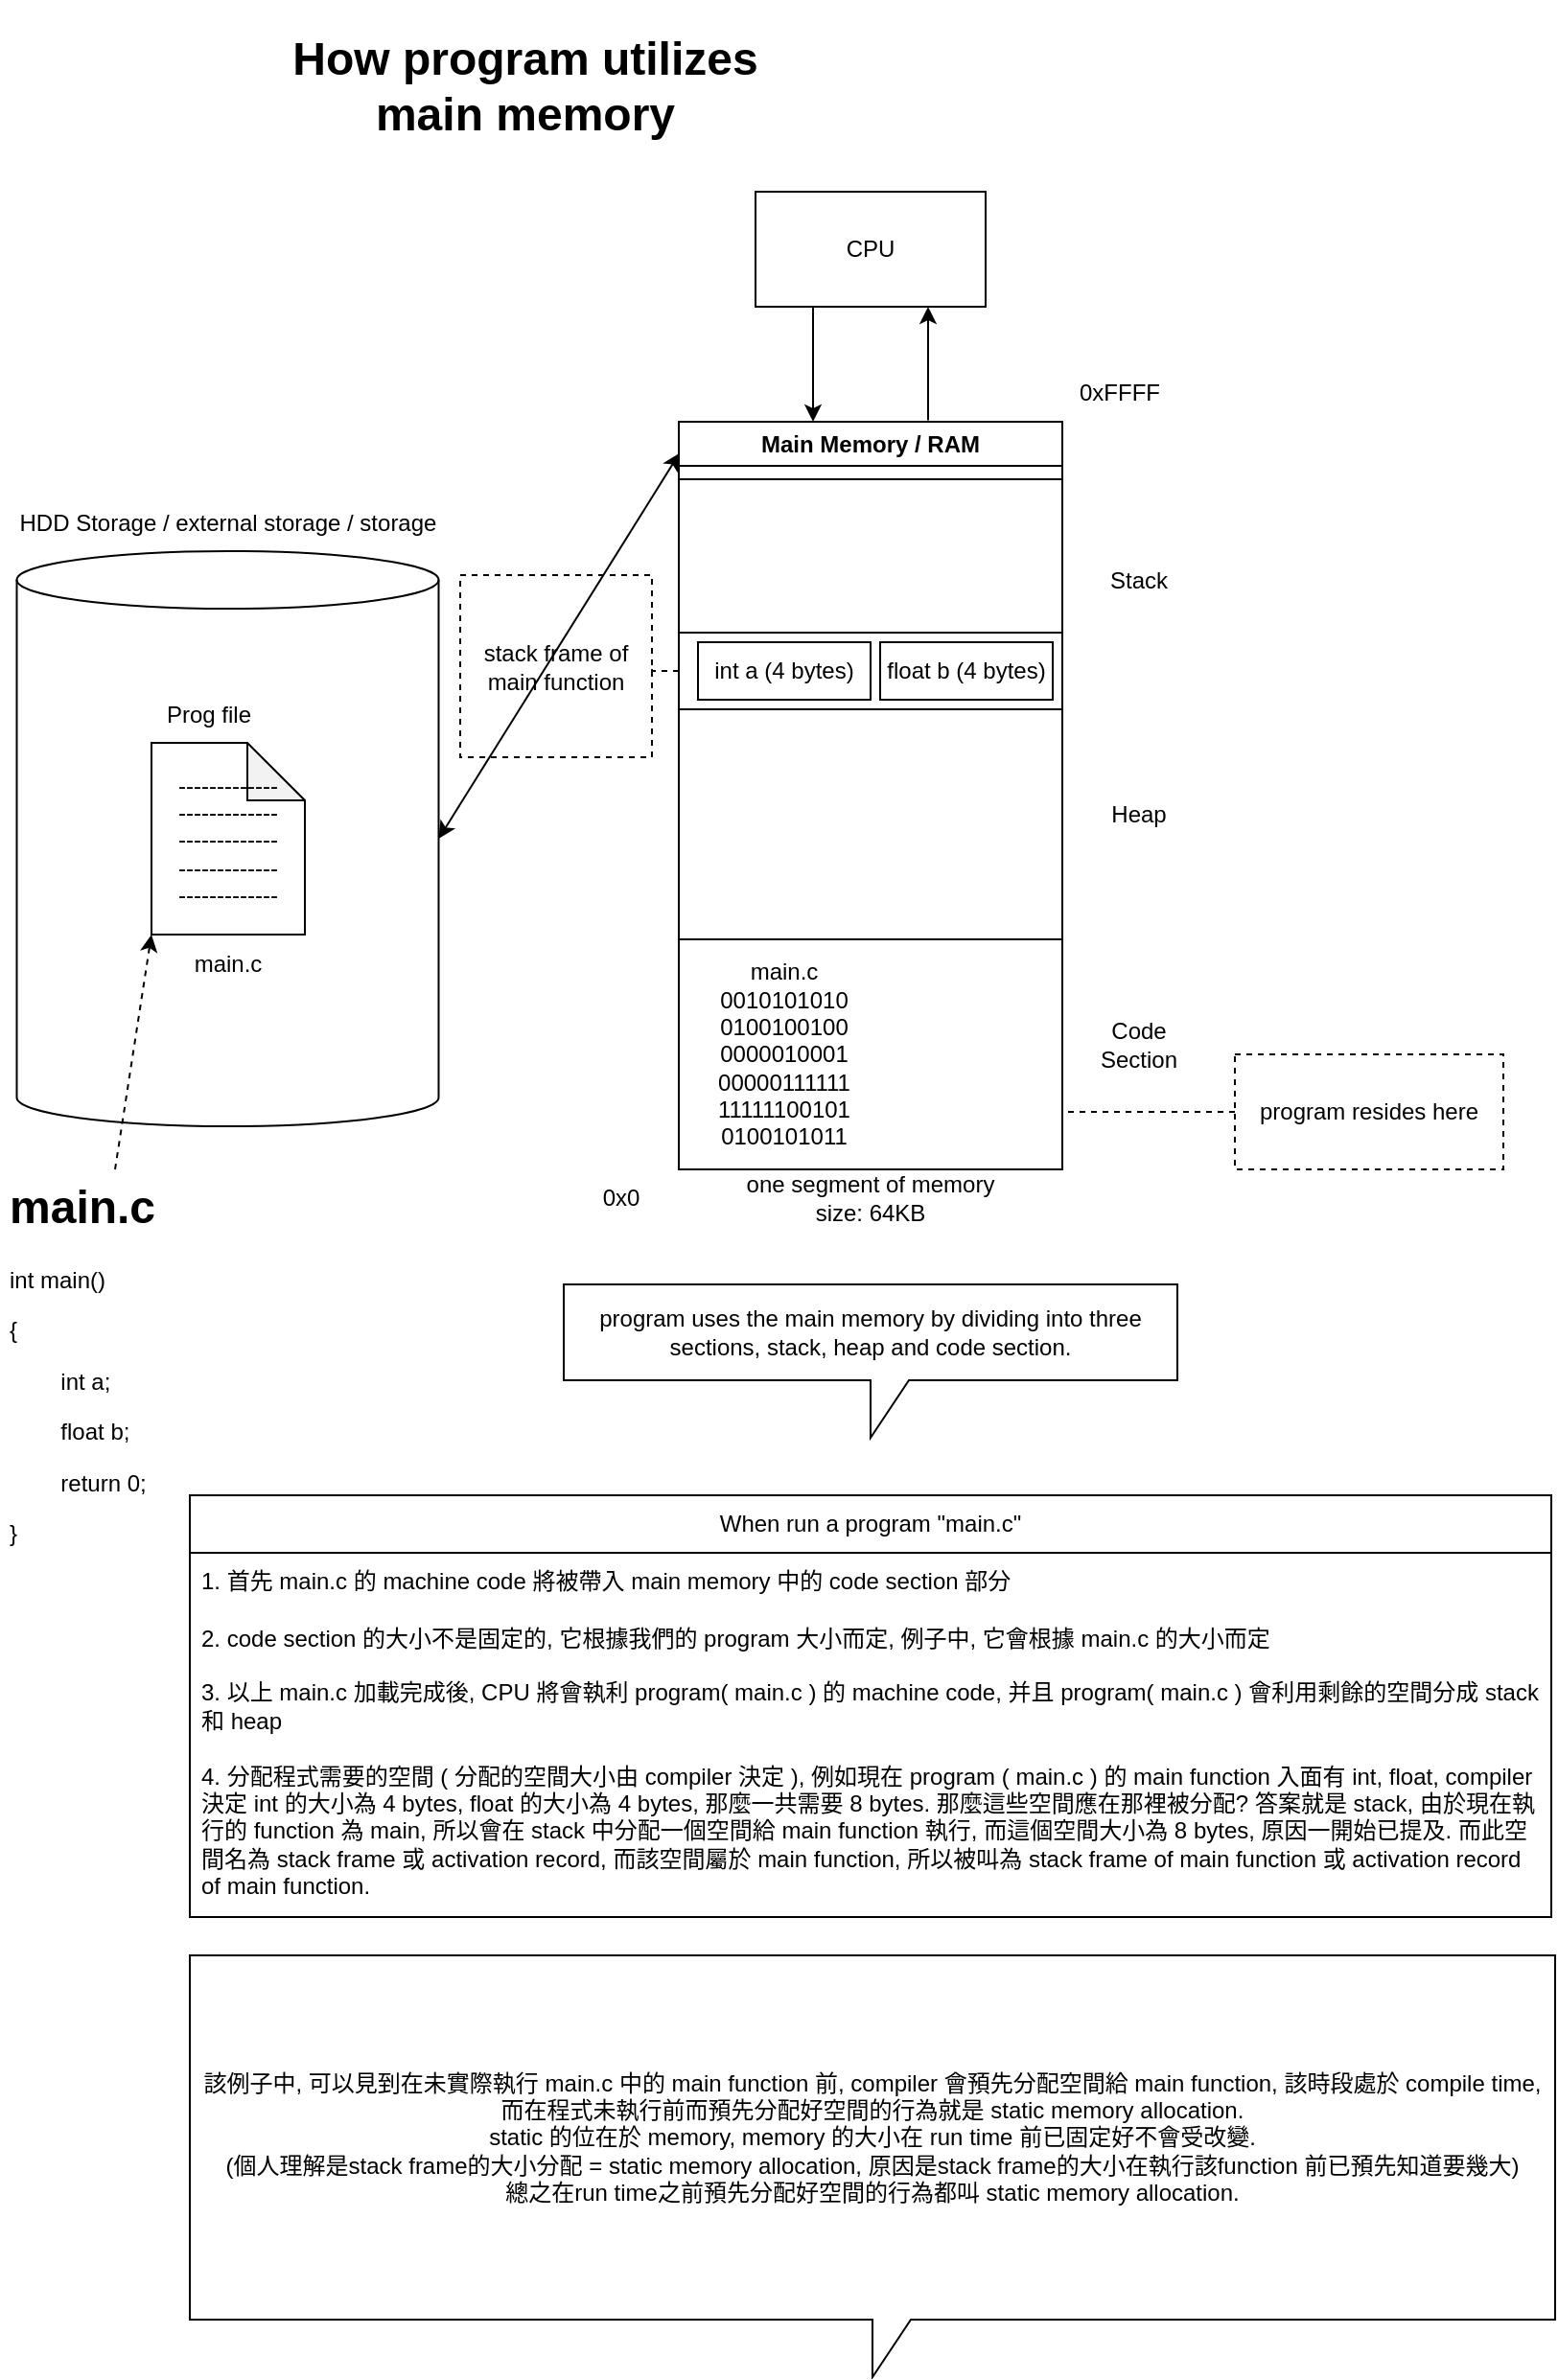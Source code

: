 <mxfile version="22.1.16" type="device">
  <diagram name="第1頁" id="xg8uBqYAGHwSVvU40WZl">
    <mxGraphModel dx="1434" dy="836" grid="1" gridSize="10" guides="1" tooltips="1" connect="1" arrows="1" fold="1" page="1" pageScale="1" pageWidth="827" pageHeight="1169" math="0" shadow="0">
      <root>
        <mxCell id="0" />
        <mxCell id="1" parent="0" />
        <mxCell id="AoKqgpjrjyZqulnbSBdS-49" value="stack frame of main function" style="whiteSpace=wrap;html=1;rounded=0;dashed=1;" parent="1" vertex="1">
          <mxGeometry x="249" y="370" width="100" height="95" as="geometry" />
        </mxCell>
        <mxCell id="N5UdSo8uXOLKc8-OnNho-1" value="Main Memory / RAM" style="swimlane;whiteSpace=wrap;html=1;" parent="1" vertex="1">
          <mxGeometry x="363" y="290" width="200" height="390" as="geometry" />
        </mxCell>
        <mxCell id="AoKqgpjrjyZqulnbSBdS-8" value="" style="rounded=0;whiteSpace=wrap;html=1;" parent="N5UdSo8uXOLKc8-OnNho-1" vertex="1">
          <mxGeometry y="150" width="200" height="120" as="geometry" />
        </mxCell>
        <mxCell id="AoKqgpjrjyZqulnbSBdS-9" value="" style="rounded=0;whiteSpace=wrap;html=1;container=1;" parent="N5UdSo8uXOLKc8-OnNho-1" vertex="1">
          <mxGeometry y="30" width="200" height="120" as="geometry">
            <mxRectangle y="30" width="50" height="40" as="alternateBounds" />
          </mxGeometry>
        </mxCell>
        <mxCell id="AoKqgpjrjyZqulnbSBdS-42" value="" style="whiteSpace=wrap;html=1;rounded=0;" parent="AoKqgpjrjyZqulnbSBdS-9" vertex="1">
          <mxGeometry y="80" width="200" height="40" as="geometry" />
        </mxCell>
        <mxCell id="AoKqgpjrjyZqulnbSBdS-43" value="int a (4 bytes)" style="rounded=0;whiteSpace=wrap;html=1;" parent="AoKqgpjrjyZqulnbSBdS-42" vertex="1">
          <mxGeometry x="10" y="5" width="90" height="30" as="geometry" />
        </mxCell>
        <mxCell id="AoKqgpjrjyZqulnbSBdS-44" value="float b (4 bytes)" style="rounded=0;whiteSpace=wrap;html=1;" parent="AoKqgpjrjyZqulnbSBdS-42" vertex="1">
          <mxGeometry x="105" y="5" width="90" height="30" as="geometry" />
        </mxCell>
        <mxCell id="AoKqgpjrjyZqulnbSBdS-10" value="" style="rounded=0;whiteSpace=wrap;html=1;container=1;" parent="N5UdSo8uXOLKc8-OnNho-1" vertex="1">
          <mxGeometry y="270" width="200" height="120" as="geometry">
            <mxRectangle y="270" width="50" height="40" as="alternateBounds" />
          </mxGeometry>
        </mxCell>
        <mxCell id="AoKqgpjrjyZqulnbSBdS-39" value="main.c&lt;br&gt;0010101010&lt;br&gt;0100100100&lt;br&gt;0000010001&lt;br&gt;00000111111&lt;br&gt;11111100101&lt;br&gt;0100101011" style="text;html=1;strokeColor=none;fillColor=none;align=center;verticalAlign=middle;whiteSpace=wrap;rounded=0;" parent="AoKqgpjrjyZqulnbSBdS-10" vertex="1">
          <mxGeometry x="20" y="5" width="70" height="110" as="geometry" />
        </mxCell>
        <mxCell id="N5UdSo8uXOLKc8-OnNho-2" value="CPU" style="rounded=0;whiteSpace=wrap;html=1;" parent="1" vertex="1">
          <mxGeometry x="403" y="170" width="120" height="60" as="geometry" />
        </mxCell>
        <mxCell id="N5UdSo8uXOLKc8-OnNho-3" style="edgeStyle=orthogonalEdgeStyle;rounded=0;orthogonalLoop=1;jettySize=auto;html=1;exitX=0.25;exitY=1;exitDx=0;exitDy=0;entryX=0.35;entryY=0;entryDx=0;entryDy=0;entryPerimeter=0;" parent="1" source="N5UdSo8uXOLKc8-OnNho-2" target="N5UdSo8uXOLKc8-OnNho-1" edge="1">
          <mxGeometry relative="1" as="geometry" />
        </mxCell>
        <mxCell id="N5UdSo8uXOLKc8-OnNho-5" style="edgeStyle=orthogonalEdgeStyle;rounded=0;orthogonalLoop=1;jettySize=auto;html=1;exitX=0.65;exitY=-0.002;exitDx=0;exitDy=0;entryX=0.75;entryY=1;entryDx=0;entryDy=0;exitPerimeter=0;" parent="1" source="N5UdSo8uXOLKc8-OnNho-1" target="N5UdSo8uXOLKc8-OnNho-2" edge="1">
          <mxGeometry relative="1" as="geometry" />
        </mxCell>
        <mxCell id="AoKqgpjrjyZqulnbSBdS-1" value="" style="shape=cylinder3;whiteSpace=wrap;html=1;boundedLbl=1;backgroundOutline=1;size=15;container=1;" parent="1" vertex="1">
          <mxGeometry x="17.75" y="357.5" width="220" height="300" as="geometry" />
        </mxCell>
        <mxCell id="AoKqgpjrjyZqulnbSBdS-3" value="-------------&lt;br&gt;-------------&lt;br&gt;-------------&lt;br&gt;-------------&lt;br&gt;-------------" style="shape=note;whiteSpace=wrap;html=1;backgroundOutline=1;darkOpacity=0.05;" parent="AoKqgpjrjyZqulnbSBdS-1" vertex="1">
          <mxGeometry x="70.25" y="100" width="80" height="100" as="geometry" />
        </mxCell>
        <mxCell id="AoKqgpjrjyZqulnbSBdS-4" value="Prog file" style="text;html=1;strokeColor=none;fillColor=none;align=center;verticalAlign=middle;whiteSpace=wrap;rounded=0;" parent="AoKqgpjrjyZqulnbSBdS-1" vertex="1">
          <mxGeometry x="70.25" y="70" width="60" height="30" as="geometry" />
        </mxCell>
        <mxCell id="AoKqgpjrjyZqulnbSBdS-5" value="main.c" style="text;html=1;strokeColor=none;fillColor=none;align=center;verticalAlign=middle;whiteSpace=wrap;rounded=0;" parent="AoKqgpjrjyZqulnbSBdS-1" vertex="1">
          <mxGeometry x="80.25" y="200" width="60" height="30" as="geometry" />
        </mxCell>
        <mxCell id="AoKqgpjrjyZqulnbSBdS-2" value="HDD Storage / external storage / storage" style="text;html=1;strokeColor=none;fillColor=none;align=center;verticalAlign=middle;whiteSpace=wrap;rounded=0;" parent="1" vertex="1">
          <mxGeometry x="9" y="327.5" width="237.5" height="30" as="geometry" />
        </mxCell>
        <mxCell id="AoKqgpjrjyZqulnbSBdS-11" value="Stack" style="text;html=1;strokeColor=none;fillColor=none;align=center;verticalAlign=middle;whiteSpace=wrap;rounded=0;" parent="1" vertex="1">
          <mxGeometry x="573" y="357.5" width="60" height="30" as="geometry" />
        </mxCell>
        <mxCell id="AoKqgpjrjyZqulnbSBdS-12" value="Heap" style="text;html=1;strokeColor=none;fillColor=none;align=center;verticalAlign=middle;whiteSpace=wrap;rounded=0;" parent="1" vertex="1">
          <mxGeometry x="573" y="480" width="60" height="30" as="geometry" />
        </mxCell>
        <mxCell id="AoKqgpjrjyZqulnbSBdS-13" value="Code Section" style="text;html=1;strokeColor=none;fillColor=none;align=center;verticalAlign=middle;whiteSpace=wrap;rounded=0;" parent="1" vertex="1">
          <mxGeometry x="573" y="600" width="60" height="30" as="geometry" />
        </mxCell>
        <mxCell id="AoKqgpjrjyZqulnbSBdS-16" value="" style="edgeStyle=orthogonalEdgeStyle;rounded=0;orthogonalLoop=1;jettySize=auto;html=1;entryX=1;entryY=0.75;entryDx=0;entryDy=0;dashed=1;endArrow=none;endFill=0;" parent="1" source="AoKqgpjrjyZqulnbSBdS-15" target="AoKqgpjrjyZqulnbSBdS-10" edge="1">
          <mxGeometry relative="1" as="geometry" />
        </mxCell>
        <mxCell id="AoKqgpjrjyZqulnbSBdS-15" value="program resides here" style="whiteSpace=wrap;html=1;rounded=0;dashed=1;" parent="1" vertex="1">
          <mxGeometry x="653" y="620" width="140" height="60" as="geometry" />
        </mxCell>
        <mxCell id="AoKqgpjrjyZqulnbSBdS-24" value="&lt;h1&gt;How program utilizes main memory&lt;/h1&gt;" style="text;html=1;strokeColor=none;fillColor=none;align=center;verticalAlign=middle;whiteSpace=wrap;rounded=0;" parent="1" vertex="1">
          <mxGeometry x="133" y="90" width="300" height="50" as="geometry" />
        </mxCell>
        <mxCell id="AoKqgpjrjyZqulnbSBdS-27" value="&lt;h1&gt;main.c&lt;/h1&gt;&lt;p&gt;int main()&lt;/p&gt;&lt;p&gt;{&lt;/p&gt;&lt;p&gt;&lt;span style=&quot;white-space: pre;&quot;&gt;&#x9;&lt;/span&gt;int a;&lt;br&gt;&lt;/p&gt;&lt;p&gt;&lt;span style=&quot;white-space: pre;&quot;&gt;&#x9;&lt;/span&gt;float&amp;nbsp;b;&lt;br&gt;&lt;/p&gt;&lt;p&gt;&lt;span style=&quot;white-space: pre;&quot;&gt;&#x9;&lt;/span&gt;return 0;&lt;br&gt;&lt;/p&gt;&lt;p&gt;}&lt;/p&gt;" style="text;html=1;strokeColor=none;fillColor=none;spacing=5;spacingTop=-20;whiteSpace=wrap;overflow=hidden;rounded=0;shadow=0;" parent="1" vertex="1">
          <mxGeometry x="9" y="680" width="240" height="200" as="geometry" />
        </mxCell>
        <mxCell id="AoKqgpjrjyZqulnbSBdS-28" value="0x0" style="text;html=1;strokeColor=none;fillColor=none;align=center;verticalAlign=middle;whiteSpace=wrap;rounded=0;" parent="1" vertex="1">
          <mxGeometry x="303" y="680" width="60" height="30" as="geometry" />
        </mxCell>
        <mxCell id="AoKqgpjrjyZqulnbSBdS-29" value="0xFFFF" style="text;html=1;strokeColor=none;fillColor=none;align=center;verticalAlign=middle;whiteSpace=wrap;rounded=0;" parent="1" vertex="1">
          <mxGeometry x="563" y="260" width="60" height="30" as="geometry" />
        </mxCell>
        <mxCell id="AoKqgpjrjyZqulnbSBdS-30" value="one segment of memory&lt;br&gt;size: 64KB" style="text;html=1;strokeColor=none;fillColor=none;align=center;verticalAlign=middle;whiteSpace=wrap;rounded=0;" parent="1" vertex="1">
          <mxGeometry x="373" y="682.5" width="180" height="25" as="geometry" />
        </mxCell>
        <mxCell id="AoKqgpjrjyZqulnbSBdS-31" value="program uses the main memory by dividing into three sections, stack, heap and code section." style="shape=callout;whiteSpace=wrap;html=1;perimeter=calloutPerimeter;" parent="1" vertex="1">
          <mxGeometry x="303" y="740" width="320" height="80" as="geometry" />
        </mxCell>
        <mxCell id="AoKqgpjrjyZqulnbSBdS-32" value="When run a program &quot;main.c&quot;" style="swimlane;fontStyle=0;childLayout=stackLayout;horizontal=1;startSize=30;horizontalStack=0;resizeParent=1;resizeParentMax=0;resizeLast=0;collapsible=1;marginBottom=0;whiteSpace=wrap;html=1;" parent="1" vertex="1">
          <mxGeometry x="108" y="850" width="710" height="220" as="geometry" />
        </mxCell>
        <mxCell id="AoKqgpjrjyZqulnbSBdS-33" value="1. 首先 main.c 的 machine code 將被帶入 main memory 中的 code section 部分&amp;nbsp;" style="text;strokeColor=none;fillColor=none;align=left;verticalAlign=middle;spacingLeft=4;spacingRight=4;overflow=hidden;points=[[0,0.5],[1,0.5]];portConstraint=eastwest;rotatable=0;whiteSpace=wrap;html=1;" parent="AoKqgpjrjyZqulnbSBdS-32" vertex="1">
          <mxGeometry y="30" width="710" height="30" as="geometry" />
        </mxCell>
        <mxCell id="AoKqgpjrjyZqulnbSBdS-34" value="2. code section 的大小不是固定的, 它根據我們的 program 大小而定, 例子中, 它會根據 main.c 的大小而定" style="text;strokeColor=none;fillColor=none;align=left;verticalAlign=middle;spacingLeft=4;spacingRight=4;overflow=hidden;points=[[0,0.5],[1,0.5]];portConstraint=eastwest;rotatable=0;whiteSpace=wrap;html=1;" parent="AoKqgpjrjyZqulnbSBdS-32" vertex="1">
          <mxGeometry y="60" width="710" height="30" as="geometry" />
        </mxCell>
        <mxCell id="AoKqgpjrjyZqulnbSBdS-35" value="3. 以上 main.c 加載完成後, CPU 將會執利 program( main.c ) 的 machine code, 并且 program( main.c ) 會利用剩餘的空間分成 stack 和 heap" style="text;strokeColor=none;fillColor=none;align=left;verticalAlign=middle;spacingLeft=4;spacingRight=4;overflow=hidden;points=[[0,0.5],[1,0.5]];portConstraint=eastwest;rotatable=0;whiteSpace=wrap;html=1;" parent="AoKqgpjrjyZqulnbSBdS-32" vertex="1">
          <mxGeometry y="90" width="710" height="40" as="geometry" />
        </mxCell>
        <mxCell id="AoKqgpjrjyZqulnbSBdS-41" value="4. 分配程式需要的空間 ( 分配的空間大小由 compiler 決定 ), 例如現在 program ( main.c ) 的 main function 入面有 int, float, compiler 決定 int 的大小為 4 bytes, float 的大小為 4 bytes, 那麼一共需要 8 bytes. 那麼這些空間應在那裡被分配? 答案就是 stack, 由於現在執行的 function 為 main, 所以會在 stack 中分配一個空間給 main function 執行, 而這個空間大小為 8 bytes, 原因一開始已提及. 而此空間名為 stack frame 或 activation record, 而該空間屬於 main function, 所以被叫為 stack frame of main function 或 activation record of main function." style="text;strokeColor=none;fillColor=none;align=left;verticalAlign=middle;spacingLeft=4;spacingRight=4;overflow=hidden;points=[[0,0.5],[1,0.5]];portConstraint=eastwest;rotatable=0;whiteSpace=wrap;html=1;" parent="AoKqgpjrjyZqulnbSBdS-32" vertex="1">
          <mxGeometry y="130" width="710" height="90" as="geometry" />
        </mxCell>
        <mxCell id="AoKqgpjrjyZqulnbSBdS-36" value="" style="endArrow=classic;startArrow=classic;html=1;rounded=0;exitX=1;exitY=0.5;exitDx=0;exitDy=0;exitPerimeter=0;entryX=0.002;entryY=0.042;entryDx=0;entryDy=0;entryPerimeter=0;" parent="1" source="AoKqgpjrjyZqulnbSBdS-1" target="N5UdSo8uXOLKc8-OnNho-1" edge="1">
          <mxGeometry width="50" height="50" relative="1" as="geometry">
            <mxPoint x="263" y="540" as="sourcePoint" />
            <mxPoint x="313" y="490" as="targetPoint" />
          </mxGeometry>
        </mxCell>
        <mxCell id="AoKqgpjrjyZqulnbSBdS-51" style="edgeStyle=orthogonalEdgeStyle;rounded=0;orthogonalLoop=1;jettySize=auto;html=1;exitX=0;exitY=0.5;exitDx=0;exitDy=0;entryX=1;entryY=0.5;entryDx=0;entryDy=0;dashed=1;endArrow=none;endFill=0;" parent="1" source="AoKqgpjrjyZqulnbSBdS-42" target="AoKqgpjrjyZqulnbSBdS-49" edge="1">
          <mxGeometry relative="1" as="geometry" />
        </mxCell>
        <mxCell id="sT3tV9idOxXWBp-2bH0E-1" value="該例子中, 可以見到在未實際執行 main.c 中的 main function 前, compiler 會預先分配空間給 main function, 該時段處於 compile time, 而在程式未執行前而預先分配好空間的行為就是 static memory allocation.&lt;br&gt;static 的位在於 memory, memory 的大小在 run time 前已固定好不會受改變.&lt;br&gt;(個人理解是stack frame的大小分配 = static memory allocation, 原因是stack frame的大小在執行該function 前已預先知道要幾大)&lt;br&gt;總之在run time之前預先分配好空間的行為都叫 static memory allocation." style="shape=callout;whiteSpace=wrap;html=1;perimeter=calloutPerimeter;" parent="1" vertex="1">
          <mxGeometry x="108" y="1090" width="712" height="220" as="geometry" />
        </mxCell>
        <mxCell id="_3qhWV2c_v1nsilWei9h-1" style="rounded=0;orthogonalLoop=1;jettySize=auto;html=1;exitX=0.25;exitY=0;exitDx=0;exitDy=0;entryX=0;entryY=1;entryDx=0;entryDy=0;entryPerimeter=0;dashed=1;" edge="1" parent="1" source="AoKqgpjrjyZqulnbSBdS-27" target="AoKqgpjrjyZqulnbSBdS-3">
          <mxGeometry relative="1" as="geometry" />
        </mxCell>
      </root>
    </mxGraphModel>
  </diagram>
</mxfile>
